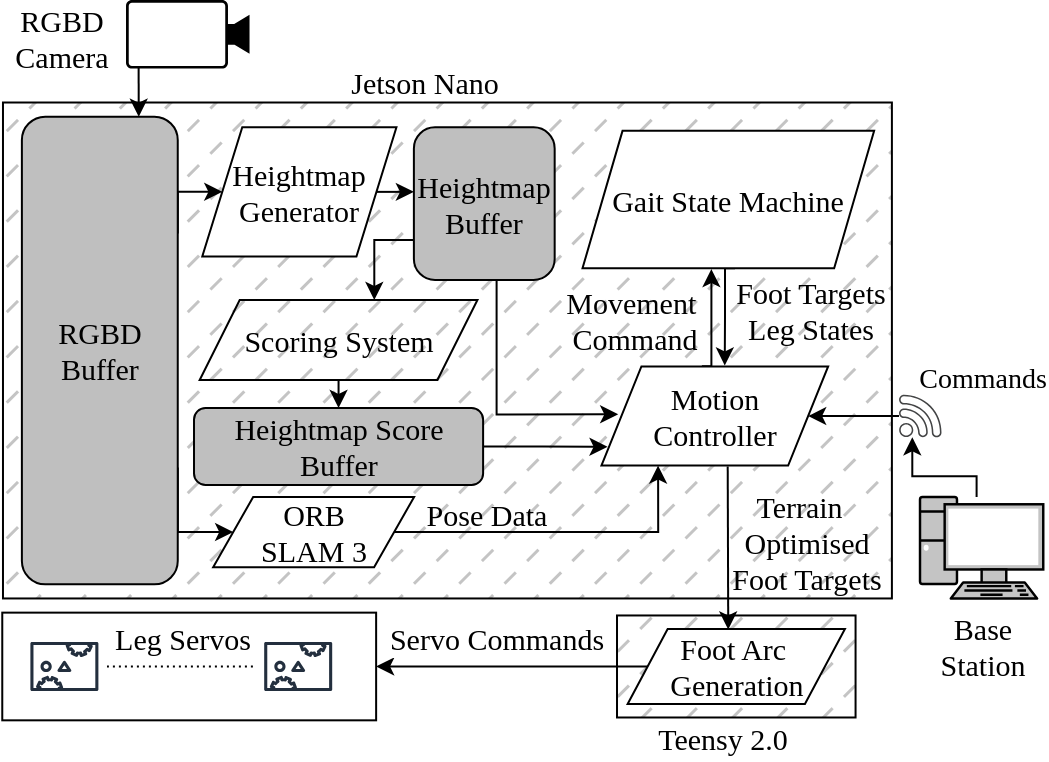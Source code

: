 <mxfile version="24.6.4" type="device">
  <diagram name="Page-1" id="lG8De2kVz9xpSGzBGEht">
    <mxGraphModel dx="1100" dy="1225" grid="1" gridSize="10" guides="1" tooltips="1" connect="1" arrows="1" fold="1" page="1" pageScale="1" pageWidth="850" pageHeight="1100" math="0" shadow="0">
      <root>
        <mxCell id="0" />
        <mxCell id="1" parent="0" />
        <mxCell id="ZItNkTqEjzm96P1Mz5gD-7" value="RGBD Camera" style="text;html=1;align=center;verticalAlign=middle;whiteSpace=wrap;rounded=0;fontFamily=Times New Roman;fontSize=15;fontColor=default;" parent="1" vertex="1">
          <mxGeometry x="301.13" y="54.31" width="60" height="30" as="geometry" />
        </mxCell>
        <mxCell id="ZItNkTqEjzm96P1Mz5gD-9" value="" style="group" parent="1" vertex="1" connectable="0">
          <mxGeometry x="301.135" y="70" width="510" height="360.0" as="geometry" />
        </mxCell>
        <mxCell id="e1xdWEfrCJZq1pd0oHmg-14" value="" style="rounded=0;whiteSpace=wrap;html=1;fillColor=#C4C4C4;strokeColor=#000000;gradientColor=none;fillStyle=dashed;" parent="ZItNkTqEjzm96P1Mz5gD-9" vertex="1">
          <mxGeometry x="0.355" y="31.255" width="444.459" height="247.976" as="geometry" />
        </mxCell>
        <mxCell id="e1xdWEfrCJZq1pd0oHmg-40" style="edgeStyle=orthogonalEdgeStyle;rounded=0;orthogonalLoop=1;jettySize=auto;html=1;exitX=1;exitY=0.25;exitDx=0;exitDy=0;entryX=0;entryY=0.5;entryDx=0;entryDy=0;" parent="ZItNkTqEjzm96P1Mz5gD-9" source="e1xdWEfrCJZq1pd0oHmg-15" target="e1xdWEfrCJZq1pd0oHmg-23" edge="1">
          <mxGeometry relative="1" as="geometry">
            <Array as="points">
              <mxPoint x="88" y="76" />
            </Array>
          </mxGeometry>
        </mxCell>
        <mxCell id="e1xdWEfrCJZq1pd0oHmg-42" style="edgeStyle=orthogonalEdgeStyle;rounded=0;orthogonalLoop=1;jettySize=auto;html=1;exitX=1;exitY=0.75;exitDx=0;exitDy=0;entryX=0;entryY=0.5;entryDx=0;entryDy=0;" parent="ZItNkTqEjzm96P1Mz5gD-9" source="e1xdWEfrCJZq1pd0oHmg-15" target="e1xdWEfrCJZq1pd0oHmg-41" edge="1">
          <mxGeometry relative="1" as="geometry">
            <Array as="points">
              <mxPoint x="88" y="246" />
            </Array>
          </mxGeometry>
        </mxCell>
        <mxCell id="e1xdWEfrCJZq1pd0oHmg-15" value="&lt;font style=&quot;font-size: 15px;&quot;&gt;RGBD Buffer&lt;/font&gt;" style="rounded=1;whiteSpace=wrap;html=1;fillColor=#BFBFBF;strokeColor=#000000;fontFamily=Times New Roman;fontSize=15;" parent="ZItNkTqEjzm96P1Mz5gD-9" vertex="1">
          <mxGeometry x="9.803" y="38.34" width="77.934" height="233.806" as="geometry" />
        </mxCell>
        <mxCell id="e1xdWEfrCJZq1pd0oHmg-21" value="&lt;font style=&quot;font-size: 15px;&quot;&gt;Jetson Nano&lt;/font&gt;" style="text;html=1;align=center;verticalAlign=middle;whiteSpace=wrap;rounded=0;fontFamily=Times New Roman;fontSize=15;" parent="ZItNkTqEjzm96P1Mz5gD-9" vertex="1">
          <mxGeometry x="161.421" y="10" width="99.189" height="21.255" as="geometry" />
        </mxCell>
        <mxCell id="e1xdWEfrCJZq1pd0oHmg-27" style="edgeStyle=orthogonalEdgeStyle;rounded=0;orthogonalLoop=1;jettySize=auto;html=1;" parent="ZItNkTqEjzm96P1Mz5gD-9" source="e1xdWEfrCJZq1pd0oHmg-23" target="e1xdWEfrCJZq1pd0oHmg-26" edge="1">
          <mxGeometry relative="1" as="geometry">
            <Array as="points">
              <mxPoint x="192.972" y="95.135" />
              <mxPoint x="192.972" y="95.135" />
            </Array>
          </mxGeometry>
        </mxCell>
        <mxCell id="e1xdWEfrCJZq1pd0oHmg-23" value="&lt;font style=&quot;font-size: 15px;&quot;&gt;Heightmap&lt;/font&gt;&lt;div&gt;&lt;span style=&quot;background-color: initial;&quot;&gt;Generator&lt;/span&gt;&lt;/div&gt;" style="shape=parallelogram;perimeter=parallelogramPerimeter;whiteSpace=wrap;html=1;fixedSize=1;fillColor=#FFFFFF;strokeColor=#000000;fontFamily=Times New Roman;fontSize=15;" parent="ZItNkTqEjzm96P1Mz5gD-9" vertex="1">
          <mxGeometry x="100" y="43.65" width="97.09" height="64.57" as="geometry" />
        </mxCell>
        <mxCell id="e1xdWEfrCJZq1pd0oHmg-66" style="edgeStyle=orthogonalEdgeStyle;rounded=0;orthogonalLoop=1;jettySize=auto;html=1;exitX=0.5;exitY=1;exitDx=0;exitDy=0;entryX=0.074;entryY=0.483;entryDx=0;entryDy=0;entryPerimeter=0;" parent="ZItNkTqEjzm96P1Mz5gD-9" source="e1xdWEfrCJZq1pd0oHmg-26" target="e1xdWEfrCJZq1pd0oHmg-65" edge="1">
          <mxGeometry relative="1" as="geometry">
            <Array as="points">
              <mxPoint x="247.149" y="187.126" />
            </Array>
          </mxGeometry>
        </mxCell>
        <mxCell id="e1xdWEfrCJZq1pd0oHmg-26" value="&lt;font style=&quot;font-size: 15px;&quot;&gt;Heightmap&lt;/font&gt;&lt;div style=&quot;font-size: 15px;&quot;&gt;&lt;font style=&quot;font-size: 15px;&quot;&gt;Buffer&lt;/font&gt;&lt;/div&gt;" style="rounded=1;whiteSpace=wrap;html=1;fillColor=#BFBFBF;strokeColor=#000000;fontFamily=Times New Roman;fontSize=15;" parent="ZItNkTqEjzm96P1Mz5gD-9" vertex="1">
          <mxGeometry x="205.81" y="43.65" width="70.39" height="76.35" as="geometry" />
        </mxCell>
        <mxCell id="rOt2xWO_gpcYSJmfYHu1-3" style="edgeStyle=orthogonalEdgeStyle;rounded=0;orthogonalLoop=1;jettySize=auto;html=1;exitX=0.523;exitY=1;exitDx=0;exitDy=0;entryX=0.544;entryY=-0.01;entryDx=0;entryDy=0;entryPerimeter=0;exitPerimeter=0;" parent="ZItNkTqEjzm96P1Mz5gD-9" source="e1xdWEfrCJZq1pd0oHmg-35" target="e1xdWEfrCJZq1pd0oHmg-65" edge="1">
          <mxGeometry relative="1" as="geometry">
            <mxPoint x="392.213" y="113.264" as="sourcePoint" />
            <mxPoint x="391.682" y="162.328" as="targetPoint" />
            <Array as="points">
              <mxPoint x="361.35" y="138.649" />
              <mxPoint x="361.35" y="138.649" />
            </Array>
          </mxGeometry>
        </mxCell>
        <mxCell id="rOt2xWO_gpcYSJmfYHu1-9" value="Foot Targets&lt;div style=&quot;font-size: 15px;&quot;&gt;Leg States&lt;/div&gt;" style="edgeLabel;html=1;align=center;verticalAlign=middle;resizable=0;points=[];strokeColor=#d6b656;fontFamily=Times New Roman;fontSize=15;fontColor=default;fillColor=#fff2cc;labelBackgroundColor=none;" parent="rOt2xWO_gpcYSJmfYHu1-3" vertex="1" connectable="0">
          <mxGeometry x="0.011" relative="1" as="geometry">
            <mxPoint x="42" y="-1" as="offset" />
          </mxGeometry>
        </mxCell>
        <mxCell id="e1xdWEfrCJZq1pd0oHmg-35" value="&lt;font style=&quot;font-size: 15px;&quot;&gt;Gait State Machine&lt;/font&gt;" style="shape=parallelogram;perimeter=parallelogramPerimeter;whiteSpace=wrap;html=1;fixedSize=1;fillColor=#FFFFFF;strokeColor=#000000;fontFamily=Times New Roman;fontSize=15;" parent="ZItNkTqEjzm96P1Mz5gD-9" vertex="1">
          <mxGeometry x="290.118" y="45.425" width="145.824" height="68.725" as="geometry" />
        </mxCell>
        <mxCell id="rOt2xWO_gpcYSJmfYHu1-12" style="edgeStyle=orthogonalEdgeStyle;rounded=0;orthogonalLoop=1;jettySize=auto;html=1;exitX=1;exitY=0.5;exitDx=0;exitDy=0;entryX=0.25;entryY=1;entryDx=0;entryDy=0;fontFamily=Times New Roman;fontSize=17;fontColor=default;" parent="ZItNkTqEjzm96P1Mz5gD-9" source="e1xdWEfrCJZq1pd0oHmg-41" target="e1xdWEfrCJZq1pd0oHmg-65" edge="1">
          <mxGeometry relative="1" as="geometry">
            <Array as="points">
              <mxPoint x="328" y="246" />
            </Array>
          </mxGeometry>
        </mxCell>
        <mxCell id="rOt2xWO_gpcYSJmfYHu1-13" value="Pose Data" style="edgeLabel;html=1;align=center;verticalAlign=middle;resizable=0;points=[];strokeColor=#d6b656;fontFamily=Times New Roman;fontSize=15;fontColor=default;fillColor=#fff2cc;labelBackgroundColor=none;" parent="rOt2xWO_gpcYSJmfYHu1-12" vertex="1" connectable="0">
          <mxGeometry x="-0.007" y="1" relative="1" as="geometry">
            <mxPoint x="-36" y="-8" as="offset" />
          </mxGeometry>
        </mxCell>
        <mxCell id="e1xdWEfrCJZq1pd0oHmg-41" value="&lt;span style=&quot;font-size: 15px;&quot;&gt;ORB&lt;/span&gt;&lt;div&gt;&lt;span style=&quot;font-size: 15px;&quot;&gt;SLAM 3&lt;/span&gt;&lt;/div&gt;" style="shape=parallelogram;perimeter=parallelogramPerimeter;whiteSpace=wrap;html=1;fixedSize=1;fillColor=#FFFFFF;strokeColor=#000000;fontFamily=Times New Roman;fontSize=15;" parent="ZItNkTqEjzm96P1Mz5gD-9" vertex="1">
          <mxGeometry x="105.45" y="228.51" width="100.47" height="35.06" as="geometry" />
        </mxCell>
        <mxCell id="e1xdWEfrCJZq1pd0oHmg-52" value="" style="rounded=0;whiteSpace=wrap;html=1;" parent="ZItNkTqEjzm96P1Mz5gD-9" vertex="1">
          <mxGeometry y="286.32" width="186.928" height="53.843" as="geometry" />
        </mxCell>
        <mxCell id="e1xdWEfrCJZq1pd0oHmg-57" style="edgeStyle=orthogonalEdgeStyle;rounded=0;orthogonalLoop=1;jettySize=auto;html=1;endArrow=none;endFill=0;dashed=1;dashPattern=1 2;" parent="ZItNkTqEjzm96P1Mz5gD-9" source="e1xdWEfrCJZq1pd0oHmg-55" target="e1xdWEfrCJZq1pd0oHmg-56" edge="1">
          <mxGeometry relative="1" as="geometry" />
        </mxCell>
        <mxCell id="e1xdWEfrCJZq1pd0oHmg-58" value="&lt;font style=&quot;font-size: 15px;&quot;&gt;Leg Servos&lt;/font&gt;" style="edgeLabel;html=1;align=center;verticalAlign=middle;resizable=0;points=[];fontFamily=Times New Roman;fontSize=15;" parent="e1xdWEfrCJZq1pd0oHmg-57" vertex="1" connectable="0">
          <mxGeometry x="0.075" y="1" relative="1" as="geometry">
            <mxPoint x="-3" y="-13" as="offset" />
          </mxGeometry>
        </mxCell>
        <mxCell id="e1xdWEfrCJZq1pd0oHmg-55" value="" style="sketch=0;outlineConnect=0;fontColor=#232F3E;gradientColor=none;strokeColor=#232F3E;fillColor=#ffffff;dashed=0;verticalLabelPosition=bottom;verticalAlign=top;align=center;html=1;fontSize=12;fontStyle=0;aspect=fixed;shape=mxgraph.aws4.resourceIcon;resIcon=mxgraph.aws4.servo;" parent="ZItNkTqEjzm96P1Mz5gD-9" vertex="1">
          <mxGeometry x="9.808" y="291.984" width="42.509" height="42.509" as="geometry" />
        </mxCell>
        <mxCell id="e1xdWEfrCJZq1pd0oHmg-56" value="" style="sketch=0;outlineConnect=0;fontColor=#232F3E;gradientColor=none;strokeColor=#232F3E;fillColor=#ffffff;dashed=0;verticalLabelPosition=bottom;verticalAlign=top;align=center;html=1;fontSize=12;fontStyle=0;aspect=fixed;shape=mxgraph.aws4.resourceIcon;resIcon=mxgraph.aws4.servo;" parent="ZItNkTqEjzm96P1Mz5gD-9" vertex="1">
          <mxGeometry x="126.705" y="291.984" width="42.509" height="42.509" as="geometry" />
        </mxCell>
        <mxCell id="rOt2xWO_gpcYSJmfYHu1-2" style="edgeStyle=orthogonalEdgeStyle;rounded=0;orthogonalLoop=1;jettySize=auto;html=1;exitX=0.443;exitY=-0.003;exitDx=0;exitDy=0;exitPerimeter=0;entryX=0.442;entryY=1.006;entryDx=0;entryDy=0;entryPerimeter=0;" parent="ZItNkTqEjzm96P1Mz5gD-9" source="e1xdWEfrCJZq1pd0oHmg-65" target="e1xdWEfrCJZq1pd0oHmg-35" edge="1">
          <mxGeometry relative="1" as="geometry">
            <mxPoint x="356.965" y="116.275" as="targetPoint" />
            <Array as="points">
              <mxPoint x="349.88" y="163.036" />
            </Array>
          </mxGeometry>
        </mxCell>
        <mxCell id="rOt2xWO_gpcYSJmfYHu1-8" value="&lt;span style=&quot;font-size: 15px;&quot;&gt;Movement&amp;nbsp;&lt;/span&gt;&lt;div style=&quot;font-size: 15px;&quot;&gt;Command&lt;/div&gt;" style="edgeLabel;html=1;align=center;verticalAlign=middle;resizable=0;points=[];strokeColor=#d6b656;fontFamily=Times New Roman;fontSize=15;fontColor=default;fillColor=#fff2cc;labelBackgroundColor=none;" parent="rOt2xWO_gpcYSJmfYHu1-2" vertex="1" connectable="0">
          <mxGeometry x="-0.368" relative="1" as="geometry">
            <mxPoint x="-39" y="-11" as="offset" />
          </mxGeometry>
        </mxCell>
        <mxCell id="e1xdWEfrCJZq1pd0oHmg-65" value="&lt;font style=&quot;font-size: 15px;&quot;&gt;Motion&lt;/font&gt;&lt;div&gt;&lt;font style=&quot;font-size: 15px;&quot;&gt;Controller&lt;/font&gt;&lt;/div&gt;" style="shape=parallelogram;perimeter=parallelogramPerimeter;whiteSpace=wrap;html=1;fixedSize=1;fillColor=#FFFFFF;strokeColor=#000000;fontFamily=Times New Roman;fontSize=15;" parent="ZItNkTqEjzm96P1Mz5gD-9" vertex="1">
          <mxGeometry x="299.577" y="163.214" width="113.359" height="49.595" as="geometry" />
        </mxCell>
        <mxCell id="e1xdWEfrCJZq1pd0oHmg-76" style="edgeStyle=orthogonalEdgeStyle;rounded=0;orthogonalLoop=1;jettySize=auto;html=1;entryX=1;entryY=0.5;entryDx=0;entryDy=0;" parent="ZItNkTqEjzm96P1Mz5gD-9" source="e1xdWEfrCJZq1pd0oHmg-75" target="e1xdWEfrCJZq1pd0oHmg-65" edge="1">
          <mxGeometry relative="1" as="geometry" />
        </mxCell>
        <mxCell id="e1xdWEfrCJZq1pd0oHmg-87" value="&lt;font style=&quot;font-size: 14px;&quot;&gt;Commands&lt;/font&gt;" style="edgeLabel;html=1;align=center;verticalAlign=middle;resizable=0;points=[];fontFamily=Times New Roman;fontSize=14;" parent="e1xdWEfrCJZq1pd0oHmg-76" vertex="1" connectable="0">
          <mxGeometry x="-0.432" y="1" relative="1" as="geometry">
            <mxPoint x="54" y="-19" as="offset" />
          </mxGeometry>
        </mxCell>
        <mxCell id="e1xdWEfrCJZq1pd0oHmg-75" value="" style="sketch=0;pointerEvents=1;shadow=0;dashed=0;html=1;strokeColor=none;fillColor=#434445;aspect=fixed;labelPosition=center;verticalLabelPosition=bottom;verticalAlign=top;align=center;outlineConnect=0;shape=mxgraph.vvd.wi_fi;" parent="ZItNkTqEjzm96P1Mz5gD-9" vertex="1">
          <mxGeometry x="448.375" y="177.384" width="21.255" height="21.255" as="geometry" />
        </mxCell>
        <mxCell id="e1xdWEfrCJZq1pd0oHmg-86" style="edgeStyle=orthogonalEdgeStyle;rounded=0;orthogonalLoop=1;jettySize=auto;html=1;" parent="ZItNkTqEjzm96P1Mz5gD-9" source="e1xdWEfrCJZq1pd0oHmg-80" target="e1xdWEfrCJZq1pd0oHmg-75" edge="1">
          <mxGeometry relative="1" as="geometry">
            <Array as="points">
              <mxPoint x="487.161" y="218.108" />
              <mxPoint x="454.999" y="218.108" />
            </Array>
          </mxGeometry>
        </mxCell>
        <mxCell id="e1xdWEfrCJZq1pd0oHmg-80" value="&lt;span style=&quot;color: rgb(0, 0, 0); text-wrap: wrap;&quot;&gt;Base Station&lt;/span&gt;" style="fontColor=#0066CC;verticalAlign=top;verticalLabelPosition=bottom;labelPosition=center;align=center;html=1;outlineConnect=0;fillColor=#C4C4C4;strokeColor=#000000;gradientColor=none;gradientDirection=north;strokeWidth=2;shape=mxgraph.networks.pc;fontFamily=Times New Roman;fontSize=15;" parent="ZItNkTqEjzm96P1Mz5gD-9" vertex="1">
          <mxGeometry x="458.87" y="228.51" width="61.62" height="50.72" as="geometry" />
        </mxCell>
        <mxCell id="rOt2xWO_gpcYSJmfYHu1-16" value="" style="rounded=0;whiteSpace=wrap;html=1;strokeColor=#000000;align=center;verticalAlign=middle;fontFamily=Times New Roman;fontSize=17;fillColor=#C4C4C4;fillStyle=dashed;" parent="ZItNkTqEjzm96P1Mz5gD-9" vertex="1">
          <mxGeometry x="307.371" y="287.733" width="119.274" height="51.012" as="geometry" />
        </mxCell>
        <mxCell id="rOt2xWO_gpcYSJmfYHu1-18" value="&lt;font style=&quot;font-size: 15px;&quot;&gt;Foot Arc&amp;nbsp;&lt;/font&gt;&lt;div style=&quot;font-size: 15px;&quot;&gt;&lt;font style=&quot;font-size: 15px;&quot;&gt;Generation&lt;/font&gt;&lt;/div&gt;" style="shape=parallelogram;perimeter=parallelogramPerimeter;whiteSpace=wrap;html=1;fixedSize=1;fillColor=#FFFFFF;strokeColor=#000000;fontFamily=Times New Roman;fontSize=15;" parent="ZItNkTqEjzm96P1Mz5gD-9" vertex="1">
          <mxGeometry x="312.685" y="294.464" width="108.647" height="37.551" as="geometry" />
        </mxCell>
        <mxCell id="rOt2xWO_gpcYSJmfYHu1-4" style="edgeStyle=orthogonalEdgeStyle;rounded=0;orthogonalLoop=1;jettySize=auto;html=1;entryX=0.463;entryY=0.007;entryDx=0;entryDy=0;entryPerimeter=0;exitX=0.557;exitY=1.009;exitDx=0;exitDy=0;exitPerimeter=0;" parent="ZItNkTqEjzm96P1Mz5gD-9" source="e1xdWEfrCJZq1pd0oHmg-65" target="rOt2xWO_gpcYSJmfYHu1-18" edge="1">
          <mxGeometry relative="1" as="geometry">
            <mxPoint x="356.965" y="215.466" as="sourcePoint" />
            <mxPoint x="356.625" y="289.858" as="targetPoint" />
            <Array as="points">
              <mxPoint x="362.865" y="213" />
              <mxPoint x="362.865" y="213" />
            </Array>
          </mxGeometry>
        </mxCell>
        <mxCell id="rOt2xWO_gpcYSJmfYHu1-14" value="Terrain&amp;nbsp;&amp;nbsp;&lt;div&gt;Optimised&lt;div style=&quot;font-size: 15px;&quot;&gt;Foot Targets&lt;/div&gt;&lt;/div&gt;" style="edgeLabel;html=1;align=center;verticalAlign=middle;resizable=0;points=[];strokeColor=#d6b656;fontFamily=Times New Roman;fontSize=15;fontColor=default;fillColor=#fff2cc;labelBackgroundColor=none;" parent="rOt2xWO_gpcYSJmfYHu1-4" vertex="1" connectable="0">
          <mxGeometry x="-0.245" y="2" relative="1" as="geometry">
            <mxPoint x="37" y="7" as="offset" />
          </mxGeometry>
        </mxCell>
        <mxCell id="e1xdWEfrCJZq1pd0oHmg-53" style="edgeStyle=orthogonalEdgeStyle;rounded=0;orthogonalLoop=1;jettySize=auto;html=1;entryX=1;entryY=0.5;entryDx=0;entryDy=0;exitX=0;exitY=0.5;exitDx=0;exitDy=0;" parent="ZItNkTqEjzm96P1Mz5gD-9" source="rOt2xWO_gpcYSJmfYHu1-18" target="e1xdWEfrCJZq1pd0oHmg-52" edge="1">
          <mxGeometry relative="1" as="geometry">
            <mxPoint x="300.286" y="313.239" as="sourcePoint" />
            <Array as="points" />
          </mxGeometry>
        </mxCell>
        <mxCell id="e1xdWEfrCJZq1pd0oHmg-54" value="&lt;font style=&quot;font-size: 15px;&quot;&gt;Servo Commands&lt;/font&gt;" style="edgeLabel;html=1;align=center;verticalAlign=middle;resizable=0;points=[];fontFamily=Times New Roman;fontSize=15;" parent="e1xdWEfrCJZq1pd0oHmg-53" vertex="1" connectable="0">
          <mxGeometry x="0.198" y="-3" relative="1" as="geometry">
            <mxPoint x="5" y="-11" as="offset" />
          </mxGeometry>
        </mxCell>
        <mxCell id="rOt2xWO_gpcYSJmfYHu1-19" value="Teensy 2.0" style="text;html=1;align=center;verticalAlign=middle;whiteSpace=wrap;rounded=0;fontFamily=Times New Roman;fontSize=15;fontColor=default;" parent="ZItNkTqEjzm96P1Mz5gD-9" vertex="1">
          <mxGeometry x="326.854" y="338.745" width="67.307" height="21.255" as="geometry" />
        </mxCell>
        <mxCell id="_VQXt1u5Qs6-ZFw4wrn3-3" value="" style="edgeStyle=orthogonalEdgeStyle;rounded=0;orthogonalLoop=1;jettySize=auto;html=1;fontFamily=Times New Roman;fontSize=15;fontColor=default;" parent="ZItNkTqEjzm96P1Mz5gD-9" source="_VQXt1u5Qs6-ZFw4wrn3-1" target="_VQXt1u5Qs6-ZFw4wrn3-2" edge="1">
          <mxGeometry relative="1" as="geometry">
            <Array as="points">
              <mxPoint x="169" y="190" />
              <mxPoint x="169" y="190" />
            </Array>
          </mxGeometry>
        </mxCell>
        <mxCell id="_VQXt1u5Qs6-ZFw4wrn3-1" value="Scoring System" style="shape=parallelogram;perimeter=parallelogramPerimeter;whiteSpace=wrap;html=1;fixedSize=1;rounded=0;align=center;verticalAlign=middle;fontFamily=Times New Roman;fontSize=15;fontColor=default;fillColor=none;gradientColor=none;" parent="ZItNkTqEjzm96P1Mz5gD-9" vertex="1">
          <mxGeometry x="98.71" y="130" width="138.87" height="40" as="geometry" />
        </mxCell>
        <mxCell id="_VQXt1u5Qs6-ZFw4wrn3-2" value="Heightmap Score Buffer" style="rounded=1;whiteSpace=wrap;html=1;fillColor=#BFBFBF;strokeColor=#000000;fontFamily=Times New Roman;fontSize=15;" parent="ZItNkTqEjzm96P1Mz5gD-9" vertex="1">
          <mxGeometry x="95.87" y="184" width="144.55" height="38.51" as="geometry" />
        </mxCell>
        <mxCell id="_VQXt1u5Qs6-ZFw4wrn3-5" style="edgeStyle=orthogonalEdgeStyle;rounded=0;orthogonalLoop=1;jettySize=auto;html=1;entryX=0.632;entryY=0;entryDx=0;entryDy=0;entryPerimeter=0;fontFamily=Times New Roman;fontSize=15;fontColor=default;" parent="ZItNkTqEjzm96P1Mz5gD-9" source="e1xdWEfrCJZq1pd0oHmg-26" target="_VQXt1u5Qs6-ZFw4wrn3-1" edge="1">
          <mxGeometry relative="1" as="geometry">
            <Array as="points">
              <mxPoint x="186" y="100" />
              <mxPoint x="186" y="130" />
            </Array>
          </mxGeometry>
        </mxCell>
        <mxCell id="_VQXt1u5Qs6-ZFw4wrn3-6" style="edgeStyle=orthogonalEdgeStyle;rounded=0;orthogonalLoop=1;jettySize=auto;html=1;entryX=0.027;entryY=0.811;entryDx=0;entryDy=0;entryPerimeter=0;fontFamily=Times New Roman;fontSize=15;fontColor=default;" parent="ZItNkTqEjzm96P1Mz5gD-9" source="_VQXt1u5Qs6-ZFw4wrn3-2" target="e1xdWEfrCJZq1pd0oHmg-65" edge="1">
          <mxGeometry relative="1" as="geometry" />
        </mxCell>
        <mxCell id="ZItNkTqEjzm96P1Mz5gD-10" style="edgeStyle=orthogonalEdgeStyle;rounded=0;orthogonalLoop=1;jettySize=auto;html=1;exitX=0.898;exitY=0.019;exitDx=0;exitDy=0;exitPerimeter=0;entryX=0.75;entryY=0;entryDx=0;entryDy=0;fontFamily=Times New Roman;fontSize=15;fontColor=default;" parent="1" source="e1xdWEfrCJZq1pd0oHmg-89" target="e1xdWEfrCJZq1pd0oHmg-15" edge="1">
          <mxGeometry relative="1" as="geometry" />
        </mxCell>
        <mxCell id="e1xdWEfrCJZq1pd0oHmg-89" value="" style="points=[[0,0.5,0],[0.19,0.02,0],[0.59,0,0],[0.985,0.02,0],[1,0.5,0],[0.985,0.98,0],[0.59,1,0],[0.19,0.98,0]];verticalLabelPosition=bottom;sketch=0;html=1;verticalAlign=top;aspect=fixed;align=center;pointerEvents=1;shape=mxgraph.cisco19.camera;fillColor=#000000;strokeColor=none;direction=west;fontFamily=Times New Roman;fontSize=15;" parent="1" vertex="1">
          <mxGeometry x="363.005" y="50" width="61.76" height="34.31" as="geometry" />
        </mxCell>
      </root>
    </mxGraphModel>
  </diagram>
</mxfile>
